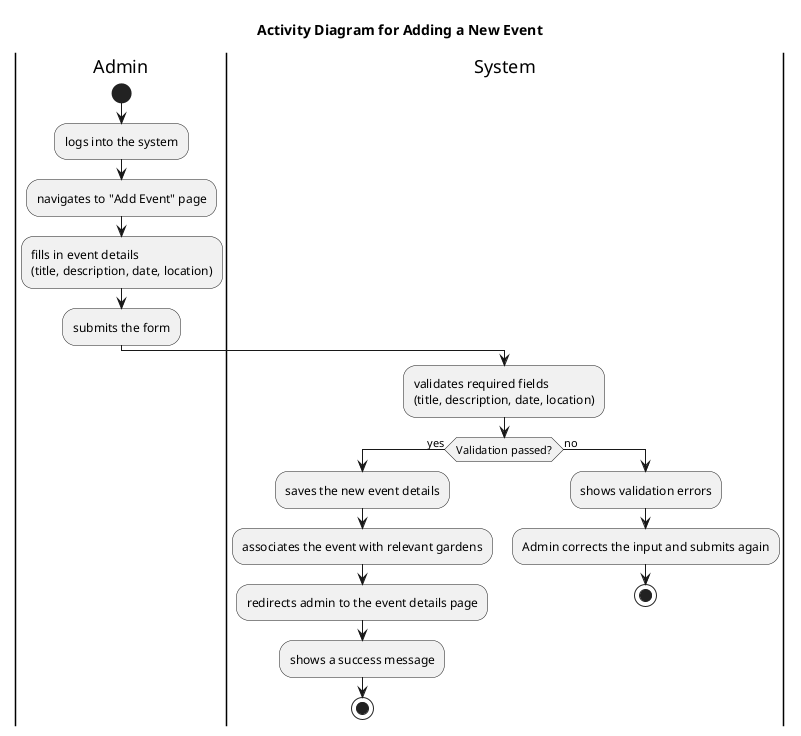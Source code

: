 @startuml Activity Diagram for Adding a New Event
title Activity Diagram for Adding a New Event

|Admin|
start
:logs into the system;
:navigates to "Add Event" page;
:fills in event details \n(title, description, date, location);
:submits the form;

|System|
:validates required fields \n(title, description, date, location);
if (Validation passed?) then (yes)
    :saves the new event details;
    :associates the event with relevant gardens;
    :redirects admin to the event details page;
    :shows a success message;
    stop
else (no)
    :shows validation errors;
    :Admin corrects the input and submits again;
    stop
endif
@enduml
